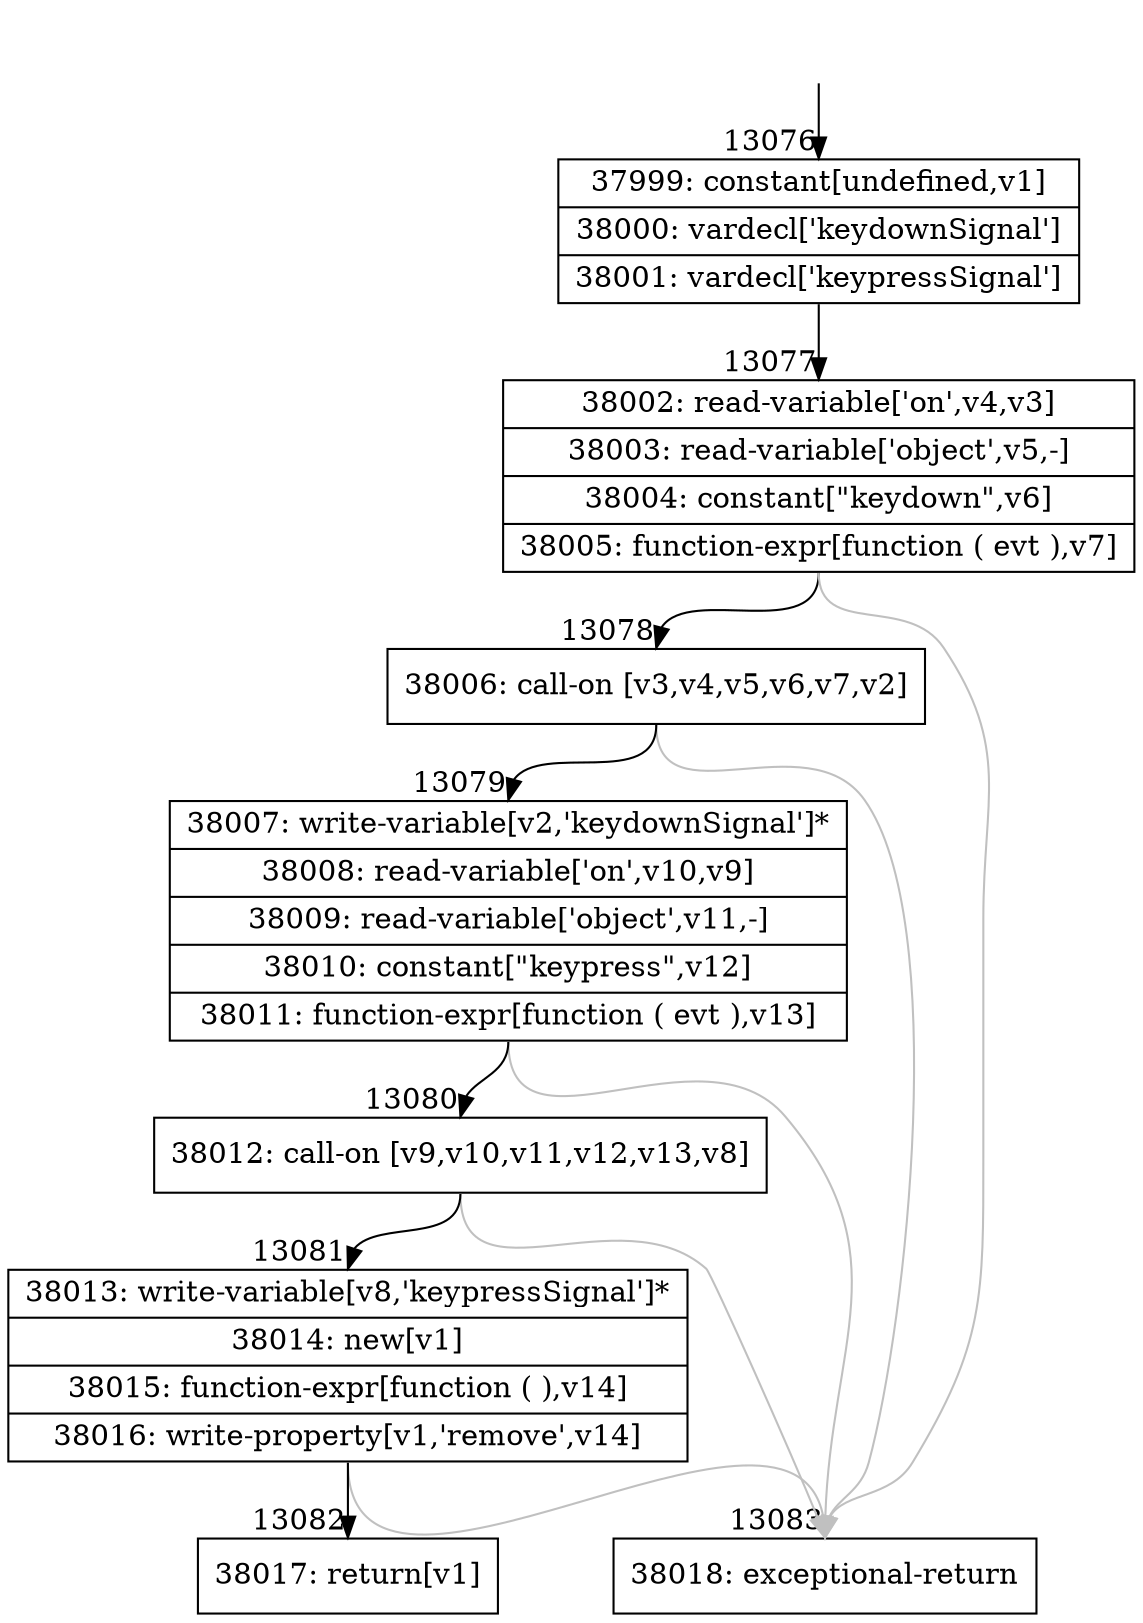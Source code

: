 digraph {
rankdir="TD"
BB_entry956[shape=none,label=""];
BB_entry956 -> BB13076 [tailport=s, headport=n, headlabel="    13076"]
BB13076 [shape=record label="{37999: constant[undefined,v1]|38000: vardecl['keydownSignal']|38001: vardecl['keypressSignal']}" ] 
BB13076 -> BB13077 [tailport=s, headport=n, headlabel="      13077"]
BB13077 [shape=record label="{38002: read-variable['on',v4,v3]|38003: read-variable['object',v5,-]|38004: constant[\"keydown\",v6]|38005: function-expr[function ( evt ),v7]}" ] 
BB13077 -> BB13078 [tailport=s, headport=n, headlabel="      13078"]
BB13077 -> BB13083 [tailport=s, headport=n, color=gray, headlabel="      13083"]
BB13078 [shape=record label="{38006: call-on [v3,v4,v5,v6,v7,v2]}" ] 
BB13078 -> BB13079 [tailport=s, headport=n, headlabel="      13079"]
BB13078 -> BB13083 [tailport=s, headport=n, color=gray]
BB13079 [shape=record label="{38007: write-variable[v2,'keydownSignal']*|38008: read-variable['on',v10,v9]|38009: read-variable['object',v11,-]|38010: constant[\"keypress\",v12]|38011: function-expr[function ( evt ),v13]}" ] 
BB13079 -> BB13080 [tailport=s, headport=n, headlabel="      13080"]
BB13079 -> BB13083 [tailport=s, headport=n, color=gray]
BB13080 [shape=record label="{38012: call-on [v9,v10,v11,v12,v13,v8]}" ] 
BB13080 -> BB13081 [tailport=s, headport=n, headlabel="      13081"]
BB13080 -> BB13083 [tailport=s, headport=n, color=gray]
BB13081 [shape=record label="{38013: write-variable[v8,'keypressSignal']*|38014: new[v1]|38015: function-expr[function ( ),v14]|38016: write-property[v1,'remove',v14]}" ] 
BB13081 -> BB13082 [tailport=s, headport=n, headlabel="      13082"]
BB13081 -> BB13083 [tailport=s, headport=n, color=gray]
BB13082 [shape=record label="{38017: return[v1]}" ] 
BB13083 [shape=record label="{38018: exceptional-return}" ] 
//#$~ 18292
}
